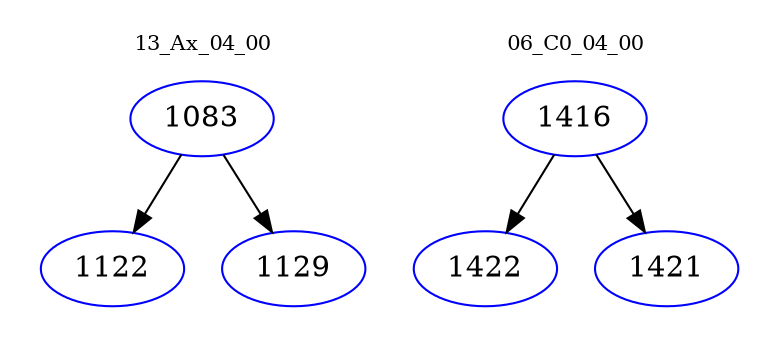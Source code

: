 digraph{
subgraph cluster_0 {
color = white
label = "13_Ax_04_00";
fontsize=10;
T0_1083 [label="1083", color="blue"]
T0_1083 -> T0_1122 [color="black"]
T0_1122 [label="1122", color="blue"]
T0_1083 -> T0_1129 [color="black"]
T0_1129 [label="1129", color="blue"]
}
subgraph cluster_1 {
color = white
label = "06_C0_04_00";
fontsize=10;
T1_1416 [label="1416", color="blue"]
T1_1416 -> T1_1422 [color="black"]
T1_1422 [label="1422", color="blue"]
T1_1416 -> T1_1421 [color="black"]
T1_1421 [label="1421", color="blue"]
}
}

